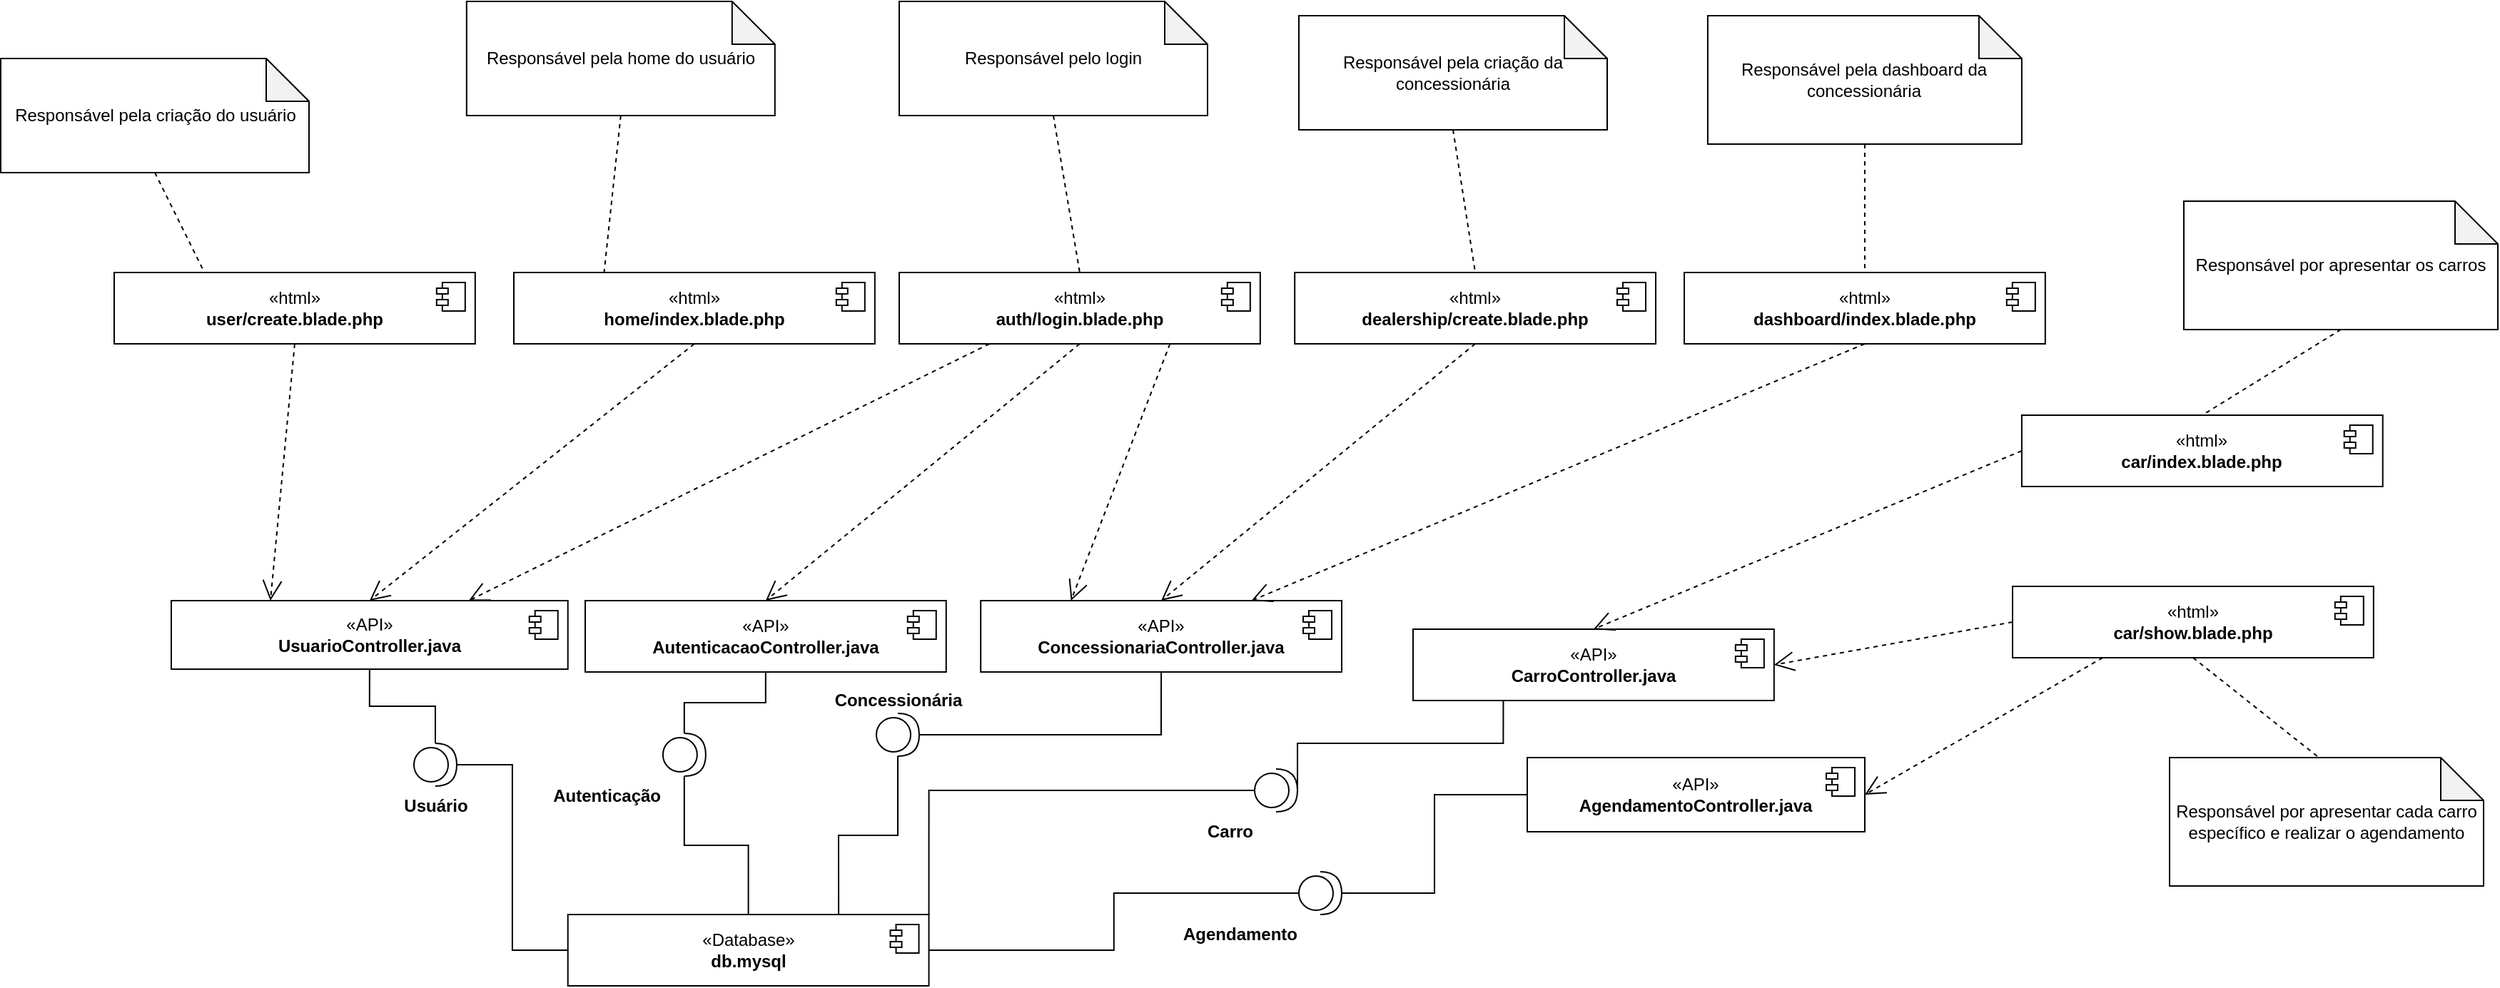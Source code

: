 <mxfile version="21.3.5" type="device">
  <diagram name="Page-1" id="929967ad-93f9-6ef4-fab6-5d389245f69c">
    <mxGraphModel dx="1134" dy="660" grid="1" gridSize="10" guides="1" tooltips="1" connect="1" arrows="1" fold="1" page="1" pageScale="1.5" pageWidth="1169" pageHeight="826" background="none" math="0" shadow="0">
      <root>
        <mxCell id="0" style=";html=1;" />
        <mxCell id="1" style=";html=1;" parent="0" />
        <mxCell id="rOyHgwU6yFgWu_78SLT1-4" value="«API»&lt;br&gt;&lt;b&gt;AgendamentoController.java&lt;/b&gt;" style="html=1;dropTarget=0;whiteSpace=wrap;" parent="1" vertex="1">
          <mxGeometry x="1070" y="540" width="236.49" height="51.98" as="geometry" />
        </mxCell>
        <mxCell id="rOyHgwU6yFgWu_78SLT1-5" value="" style="shape=module;jettyWidth=8;jettyHeight=4;" parent="rOyHgwU6yFgWu_78SLT1-4" vertex="1">
          <mxGeometry x="1" width="20" height="20" relative="1" as="geometry">
            <mxPoint x="-27" y="7" as="offset" />
          </mxGeometry>
        </mxCell>
        <mxCell id="rOyHgwU6yFgWu_78SLT1-8" value="«API»&lt;br&gt;&lt;b&gt;ConcessionariaController.java&lt;/b&gt;" style="html=1;dropTarget=0;whiteSpace=wrap;" parent="1" vertex="1">
          <mxGeometry x="687.09" y="430" width="252.91" height="50" as="geometry" />
        </mxCell>
        <mxCell id="rOyHgwU6yFgWu_78SLT1-9" value="" style="shape=module;jettyWidth=8;jettyHeight=4;" parent="rOyHgwU6yFgWu_78SLT1-8" vertex="1">
          <mxGeometry x="1" width="20" height="20" relative="1" as="geometry">
            <mxPoint x="-27" y="7" as="offset" />
          </mxGeometry>
        </mxCell>
        <mxCell id="rOyHgwU6yFgWu_78SLT1-14" value="«API»&lt;br&gt;&lt;b&gt;CarroController.java&lt;/b&gt;" style="html=1;dropTarget=0;whiteSpace=wrap;" parent="1" vertex="1">
          <mxGeometry x="990.0" y="450" width="252.91" height="50" as="geometry" />
        </mxCell>
        <mxCell id="rOyHgwU6yFgWu_78SLT1-15" value="" style="shape=module;jettyWidth=8;jettyHeight=4;" parent="rOyHgwU6yFgWu_78SLT1-14" vertex="1">
          <mxGeometry x="1" width="20" height="20" relative="1" as="geometry">
            <mxPoint x="-27" y="7" as="offset" />
          </mxGeometry>
        </mxCell>
        <mxCell id="rOyHgwU6yFgWu_78SLT1-16" value="«API»&lt;br&gt;&lt;b&gt;UsuarioController.java&lt;/b&gt;" style="html=1;dropTarget=0;whiteSpace=wrap;" parent="1" vertex="1">
          <mxGeometry x="120" y="430" width="277.86" height="48.02" as="geometry" />
        </mxCell>
        <mxCell id="rOyHgwU6yFgWu_78SLT1-17" value="" style="shape=module;jettyWidth=8;jettyHeight=4;" parent="rOyHgwU6yFgWu_78SLT1-16" vertex="1">
          <mxGeometry x="1" width="20" height="20" relative="1" as="geometry">
            <mxPoint x="-27" y="7" as="offset" />
          </mxGeometry>
        </mxCell>
        <mxCell id="rOyHgwU6yFgWu_78SLT1-18" value="«API»&lt;br&gt;&lt;b&gt;AutenticacaoController.java&lt;/b&gt;" style="html=1;dropTarget=0;whiteSpace=wrap;" parent="1" vertex="1">
          <mxGeometry x="410" y="430" width="252.88" height="50" as="geometry" />
        </mxCell>
        <mxCell id="rOyHgwU6yFgWu_78SLT1-19" value="" style="shape=module;jettyWidth=8;jettyHeight=4;" parent="rOyHgwU6yFgWu_78SLT1-18" vertex="1">
          <mxGeometry x="1" width="20" height="20" relative="1" as="geometry">
            <mxPoint x="-27" y="7" as="offset" />
          </mxGeometry>
        </mxCell>
        <mxCell id="rOyHgwU6yFgWu_78SLT1-20" value="«Database»&lt;br&gt;&lt;b&gt;db.mysql&lt;/b&gt;" style="html=1;dropTarget=0;whiteSpace=wrap;" parent="1" vertex="1">
          <mxGeometry x="397.86" y="650" width="252.91" height="50" as="geometry" />
        </mxCell>
        <mxCell id="rOyHgwU6yFgWu_78SLT1-21" value="" style="shape=module;jettyWidth=8;jettyHeight=4;" parent="rOyHgwU6yFgWu_78SLT1-20" vertex="1">
          <mxGeometry x="1" width="20" height="20" relative="1" as="geometry">
            <mxPoint x="-27" y="7" as="offset" />
          </mxGeometry>
        </mxCell>
        <mxCell id="rOyHgwU6yFgWu_78SLT1-22" value="«html»&lt;br&gt;&lt;b&gt;user/create.blade.php&lt;/b&gt;" style="html=1;dropTarget=0;whiteSpace=wrap;" parent="1" vertex="1">
          <mxGeometry x="80" y="200" width="252.91" height="50" as="geometry" />
        </mxCell>
        <mxCell id="rOyHgwU6yFgWu_78SLT1-23" value="" style="shape=module;jettyWidth=8;jettyHeight=4;" parent="rOyHgwU6yFgWu_78SLT1-22" vertex="1">
          <mxGeometry x="1" width="20" height="20" relative="1" as="geometry">
            <mxPoint x="-27" y="7" as="offset" />
          </mxGeometry>
        </mxCell>
        <mxCell id="rOyHgwU6yFgWu_78SLT1-24" value="«html»&lt;br&gt;&lt;b&gt;home/index.blade.php&lt;/b&gt;" style="html=1;dropTarget=0;whiteSpace=wrap;" parent="1" vertex="1">
          <mxGeometry x="360" y="200" width="252.91" height="50" as="geometry" />
        </mxCell>
        <mxCell id="rOyHgwU6yFgWu_78SLT1-25" value="" style="shape=module;jettyWidth=8;jettyHeight=4;" parent="rOyHgwU6yFgWu_78SLT1-24" vertex="1">
          <mxGeometry x="1" width="20" height="20" relative="1" as="geometry">
            <mxPoint x="-27" y="7" as="offset" />
          </mxGeometry>
        </mxCell>
        <mxCell id="rOyHgwU6yFgWu_78SLT1-26" value="«html»&lt;br&gt;&lt;b&gt;car/index.blade.php&lt;/b&gt;" style="html=1;dropTarget=0;whiteSpace=wrap;" parent="1" vertex="1">
          <mxGeometry x="1416.45" y="300" width="252.91" height="50" as="geometry" />
        </mxCell>
        <mxCell id="rOyHgwU6yFgWu_78SLT1-27" value="" style="shape=module;jettyWidth=8;jettyHeight=4;" parent="rOyHgwU6yFgWu_78SLT1-26" vertex="1">
          <mxGeometry x="1" width="20" height="20" relative="1" as="geometry">
            <mxPoint x="-27" y="7" as="offset" />
          </mxGeometry>
        </mxCell>
        <mxCell id="rOyHgwU6yFgWu_78SLT1-28" value="«html»&lt;br&gt;&lt;b&gt;dealership/create.blade.php&lt;/b&gt;" style="html=1;dropTarget=0;whiteSpace=wrap;" parent="1" vertex="1">
          <mxGeometry x="907.09" y="200" width="252.91" height="50" as="geometry" />
        </mxCell>
        <mxCell id="rOyHgwU6yFgWu_78SLT1-29" value="" style="shape=module;jettyWidth=8;jettyHeight=4;" parent="rOyHgwU6yFgWu_78SLT1-28" vertex="1">
          <mxGeometry x="1" width="20" height="20" relative="1" as="geometry">
            <mxPoint x="-27" y="7" as="offset" />
          </mxGeometry>
        </mxCell>
        <mxCell id="rOyHgwU6yFgWu_78SLT1-30" value="«html»&lt;br&gt;&lt;b&gt;auth/login.blade.php&lt;/b&gt;" style="html=1;dropTarget=0;whiteSpace=wrap;" parent="1" vertex="1">
          <mxGeometry x="630" y="200" width="252.91" height="50" as="geometry" />
        </mxCell>
        <mxCell id="rOyHgwU6yFgWu_78SLT1-31" value="" style="shape=module;jettyWidth=8;jettyHeight=4;" parent="rOyHgwU6yFgWu_78SLT1-30" vertex="1">
          <mxGeometry x="1" width="20" height="20" relative="1" as="geometry">
            <mxPoint x="-27" y="7" as="offset" />
          </mxGeometry>
        </mxCell>
        <mxCell id="rOyHgwU6yFgWu_78SLT1-32" value="«html»&lt;br&gt;&lt;b&gt;dashboard/index.blade.php&lt;/b&gt;" style="html=1;dropTarget=0;whiteSpace=wrap;" parent="1" vertex="1">
          <mxGeometry x="1180" y="200" width="252.91" height="50" as="geometry" />
        </mxCell>
        <mxCell id="rOyHgwU6yFgWu_78SLT1-33" value="" style="shape=module;jettyWidth=8;jettyHeight=4;" parent="rOyHgwU6yFgWu_78SLT1-32" vertex="1">
          <mxGeometry x="1" width="20" height="20" relative="1" as="geometry">
            <mxPoint x="-27" y="7" as="offset" />
          </mxGeometry>
        </mxCell>
        <mxCell id="rOyHgwU6yFgWu_78SLT1-34" value="«html»&lt;br&gt;&lt;b&gt;car/show.blade.php&lt;/b&gt;" style="html=1;dropTarget=0;whiteSpace=wrap;" parent="1" vertex="1">
          <mxGeometry x="1410" y="420" width="252.91" height="50" as="geometry" />
        </mxCell>
        <mxCell id="rOyHgwU6yFgWu_78SLT1-35" value="" style="shape=module;jettyWidth=8;jettyHeight=4;" parent="rOyHgwU6yFgWu_78SLT1-34" vertex="1">
          <mxGeometry x="1" width="20" height="20" relative="1" as="geometry">
            <mxPoint x="-27" y="7" as="offset" />
          </mxGeometry>
        </mxCell>
        <mxCell id="rOyHgwU6yFgWu_78SLT1-36" value="&lt;br&gt;" style="endArrow=none;endSize=12;dashed=1;rounded=0;exitX=0.5;exitY=1;exitDx=0;exitDy=0;exitPerimeter=0;entryX=0.25;entryY=0;entryDx=0;entryDy=0;endFill=0;html=1;labelPosition=right;verticalLabelPosition=bottom;align=left;verticalAlign=top;" parent="1" source="rOyHgwU6yFgWu_78SLT1-45" target="rOyHgwU6yFgWu_78SLT1-22" edge="1">
          <mxGeometry x="0.004" width="160" relative="1" as="geometry">
            <mxPoint x="450" y="588.02" as="sourcePoint" />
            <mxPoint x="610" y="588.02" as="targetPoint" />
            <mxPoint as="offset" />
          </mxGeometry>
        </mxCell>
        <mxCell id="rOyHgwU6yFgWu_78SLT1-38" value="&lt;br&gt;" style="endArrow=open;endSize=12;dashed=1;html=1;rounded=0;exitX=0.5;exitY=1;exitDx=0;exitDy=0;entryX=0.25;entryY=0;entryDx=0;entryDy=0;labelPosition=right;verticalLabelPosition=bottom;align=left;verticalAlign=top;" parent="1" source="rOyHgwU6yFgWu_78SLT1-22" target="rOyHgwU6yFgWu_78SLT1-16" edge="1">
          <mxGeometry width="160" relative="1" as="geometry">
            <mxPoint x="290.0" y="300" as="sourcePoint" />
            <mxPoint x="450.0" y="300" as="targetPoint" />
          </mxGeometry>
        </mxCell>
        <mxCell id="rOyHgwU6yFgWu_78SLT1-45" value="Responsável pela criação do usuário" style="shape=note;whiteSpace=wrap;html=1;backgroundOutline=1;darkOpacity=0.05;" parent="1" vertex="1">
          <mxGeometry x="0.5" y="50" width="216" height="80" as="geometry" />
        </mxCell>
        <mxCell id="rOyHgwU6yFgWu_78SLT1-46" value="Responsável pela home do usuário" style="shape=note;whiteSpace=wrap;html=1;backgroundOutline=1;darkOpacity=0.05;" parent="1" vertex="1">
          <mxGeometry x="326.91" y="10" width="216" height="80" as="geometry" />
        </mxCell>
        <mxCell id="rOyHgwU6yFgWu_78SLT1-47" value="Responsável pela criação da concessionária" style="shape=note;whiteSpace=wrap;html=1;backgroundOutline=1;darkOpacity=0.05;" parent="1" vertex="1">
          <mxGeometry x="910" y="20" width="216" height="80" as="geometry" />
        </mxCell>
        <mxCell id="rOyHgwU6yFgWu_78SLT1-48" value="Responsável pela dashboard da concessionária" style="shape=note;whiteSpace=wrap;html=1;backgroundOutline=1;darkOpacity=0.05;" parent="1" vertex="1">
          <mxGeometry x="1196.45" y="20" width="220" height="90" as="geometry" />
        </mxCell>
        <mxCell id="rOyHgwU6yFgWu_78SLT1-49" value="Responsável pelo login" style="shape=note;whiteSpace=wrap;html=1;backgroundOutline=1;darkOpacity=0.05;" parent="1" vertex="1">
          <mxGeometry x="630" y="10" width="216" height="80" as="geometry" />
        </mxCell>
        <mxCell id="rOyHgwU6yFgWu_78SLT1-50" value="Responsável por apresentar os carros" style="shape=note;whiteSpace=wrap;html=1;backgroundOutline=1;darkOpacity=0.05;" parent="1" vertex="1">
          <mxGeometry x="1530" y="150" width="220" height="90" as="geometry" />
        </mxCell>
        <mxCell id="rOyHgwU6yFgWu_78SLT1-51" value="Responsável por apresentar cada carro específico e realizar o agendamento" style="shape=note;whiteSpace=wrap;html=1;backgroundOutline=1;darkOpacity=0.05;" parent="1" vertex="1">
          <mxGeometry x="1520" y="540" width="220" height="90" as="geometry" />
        </mxCell>
        <mxCell id="rOyHgwU6yFgWu_78SLT1-53" value="&lt;br&gt;" style="endArrow=none;endSize=12;dashed=1;rounded=0;exitX=0.5;exitY=1;exitDx=0;exitDy=0;exitPerimeter=0;entryX=0.25;entryY=0;entryDx=0;entryDy=0;endFill=0;html=1;labelPosition=right;verticalLabelPosition=bottom;align=left;verticalAlign=top;" parent="1" source="rOyHgwU6yFgWu_78SLT1-46" target="rOyHgwU6yFgWu_78SLT1-24" edge="1">
          <mxGeometry x="0.004" width="160" relative="1" as="geometry">
            <mxPoint x="119" y="140" as="sourcePoint" />
            <mxPoint x="233" y="200" as="targetPoint" />
            <mxPoint as="offset" />
          </mxGeometry>
        </mxCell>
        <mxCell id="rOyHgwU6yFgWu_78SLT1-55" value="&lt;br&gt;" style="endArrow=open;endSize=12;dashed=1;html=1;rounded=0;exitX=0.5;exitY=1;exitDx=0;exitDy=0;labelPosition=right;verticalLabelPosition=bottom;align=left;verticalAlign=top;entryX=0.5;entryY=0;entryDx=0;entryDy=0;" parent="1" source="rOyHgwU6yFgWu_78SLT1-24" target="rOyHgwU6yFgWu_78SLT1-16" edge="1">
          <mxGeometry width="160" relative="1" as="geometry">
            <mxPoint x="233" y="305" as="sourcePoint" />
            <mxPoint x="310" y="335" as="targetPoint" />
          </mxGeometry>
        </mxCell>
        <mxCell id="rOyHgwU6yFgWu_78SLT1-56" value="&lt;br&gt;" style="endArrow=none;endSize=12;dashed=1;rounded=0;exitX=0.5;exitY=1;exitDx=0;exitDy=0;exitPerimeter=0;entryX=0.5;entryY=0;entryDx=0;entryDy=0;endFill=0;html=1;labelPosition=right;verticalLabelPosition=bottom;align=left;verticalAlign=top;" parent="1" source="rOyHgwU6yFgWu_78SLT1-49" target="rOyHgwU6yFgWu_78SLT1-30" edge="1">
          <mxGeometry x="0.004" width="160" relative="1" as="geometry">
            <mxPoint x="722" y="100" as="sourcePoint" />
            <mxPoint x="710" y="210" as="targetPoint" />
            <mxPoint as="offset" />
          </mxGeometry>
        </mxCell>
        <mxCell id="rOyHgwU6yFgWu_78SLT1-58" value="&lt;br&gt;" style="endArrow=open;endSize=12;dashed=1;html=1;rounded=0;exitX=0.25;exitY=1;exitDx=0;exitDy=0;labelPosition=right;verticalLabelPosition=bottom;align=left;verticalAlign=top;entryX=0.75;entryY=0;entryDx=0;entryDy=0;" parent="1" source="rOyHgwU6yFgWu_78SLT1-30" target="rOyHgwU6yFgWu_78SLT1-16" edge="1">
          <mxGeometry width="160" relative="1" as="geometry">
            <mxPoint x="496" y="260" as="sourcePoint" />
            <mxPoint x="269" y="440" as="targetPoint" />
          </mxGeometry>
        </mxCell>
        <mxCell id="rOyHgwU6yFgWu_78SLT1-59" value="&lt;br&gt;" style="endArrow=open;endSize=12;dashed=1;html=1;rounded=0;labelPosition=right;verticalLabelPosition=bottom;align=left;verticalAlign=top;entryX=0.25;entryY=0;entryDx=0;entryDy=0;exitX=0.75;exitY=1;exitDx=0;exitDy=0;" parent="1" source="rOyHgwU6yFgWu_78SLT1-30" target="rOyHgwU6yFgWu_78SLT1-8" edge="1">
          <mxGeometry width="160" relative="1" as="geometry">
            <mxPoint x="780" y="300" as="sourcePoint" />
            <mxPoint x="279" y="450" as="targetPoint" />
          </mxGeometry>
        </mxCell>
        <mxCell id="rOyHgwU6yFgWu_78SLT1-60" value="&lt;br&gt;" style="endArrow=open;endSize=12;dashed=1;html=1;rounded=0;labelPosition=right;verticalLabelPosition=bottom;align=left;verticalAlign=top;entryX=0.5;entryY=0;entryDx=0;entryDy=0;exitX=0.5;exitY=1;exitDx=0;exitDy=0;" parent="1" source="rOyHgwU6yFgWu_78SLT1-30" target="rOyHgwU6yFgWu_78SLT1-18" edge="1">
          <mxGeometry width="160" relative="1" as="geometry">
            <mxPoint x="820" y="250" as="sourcePoint" />
            <mxPoint x="289" y="460" as="targetPoint" />
          </mxGeometry>
        </mxCell>
        <mxCell id="rOyHgwU6yFgWu_78SLT1-61" value="&lt;br&gt;" style="endArrow=none;endSize=12;dashed=1;rounded=0;exitX=0.5;exitY=1;exitDx=0;exitDy=0;exitPerimeter=0;entryX=0.5;entryY=0;entryDx=0;entryDy=0;endFill=0;html=1;labelPosition=right;verticalLabelPosition=bottom;align=left;verticalAlign=top;" parent="1" source="rOyHgwU6yFgWu_78SLT1-47" target="rOyHgwU6yFgWu_78SLT1-28" edge="1">
          <mxGeometry x="0.004" width="160" relative="1" as="geometry">
            <mxPoint x="748" y="100" as="sourcePoint" />
            <mxPoint x="766" y="210" as="targetPoint" />
            <mxPoint as="offset" />
          </mxGeometry>
        </mxCell>
        <mxCell id="rOyHgwU6yFgWu_78SLT1-62" value="&lt;br&gt;" style="endArrow=open;endSize=12;dashed=1;html=1;rounded=0;labelPosition=right;verticalLabelPosition=bottom;align=left;verticalAlign=top;entryX=0.5;entryY=0;entryDx=0;entryDy=0;exitX=0.5;exitY=1;exitDx=0;exitDy=0;" parent="1" source="rOyHgwU6yFgWu_78SLT1-28" target="rOyHgwU6yFgWu_78SLT1-8" edge="1">
          <mxGeometry width="160" relative="1" as="geometry">
            <mxPoint x="830" y="260" as="sourcePoint" />
            <mxPoint x="760" y="440" as="targetPoint" />
          </mxGeometry>
        </mxCell>
        <mxCell id="rOyHgwU6yFgWu_78SLT1-63" value="&lt;br&gt;" style="endArrow=none;endSize=12;dashed=1;rounded=0;exitX=0.5;exitY=1;exitDx=0;exitDy=0;exitPerimeter=0;entryX=0.5;entryY=0;entryDx=0;entryDy=0;endFill=0;html=1;labelPosition=right;verticalLabelPosition=bottom;align=left;verticalAlign=top;" parent="1" source="rOyHgwU6yFgWu_78SLT1-48" target="rOyHgwU6yFgWu_78SLT1-32" edge="1">
          <mxGeometry x="0.004" width="160" relative="1" as="geometry">
            <mxPoint x="1028" y="110" as="sourcePoint" />
            <mxPoint x="1044" y="210" as="targetPoint" />
            <mxPoint as="offset" />
          </mxGeometry>
        </mxCell>
        <mxCell id="rOyHgwU6yFgWu_78SLT1-64" value="&lt;br&gt;" style="endArrow=open;endSize=12;dashed=1;html=1;rounded=0;labelPosition=right;verticalLabelPosition=bottom;align=left;verticalAlign=top;entryX=0.75;entryY=0;entryDx=0;entryDy=0;exitX=0.5;exitY=1;exitDx=0;exitDy=0;" parent="1" source="rOyHgwU6yFgWu_78SLT1-32" target="rOyHgwU6yFgWu_78SLT1-8" edge="1">
          <mxGeometry width="160" relative="1" as="geometry">
            <mxPoint x="1044" y="260" as="sourcePoint" />
            <mxPoint x="824" y="440" as="targetPoint" />
          </mxGeometry>
        </mxCell>
        <mxCell id="rOyHgwU6yFgWu_78SLT1-65" value="&lt;br&gt;" style="endArrow=none;endSize=12;dashed=1;rounded=0;exitX=0.5;exitY=1;exitDx=0;exitDy=0;exitPerimeter=0;entryX=0.5;entryY=0;entryDx=0;entryDy=0;endFill=0;html=1;labelPosition=right;verticalLabelPosition=bottom;align=left;verticalAlign=top;" parent="1" source="rOyHgwU6yFgWu_78SLT1-50" target="rOyHgwU6yFgWu_78SLT1-26" edge="1">
          <mxGeometry x="0.004" width="160" relative="1" as="geometry">
            <mxPoint x="1316" y="120" as="sourcePoint" />
            <mxPoint x="1316" y="210" as="targetPoint" />
            <mxPoint as="offset" />
          </mxGeometry>
        </mxCell>
        <mxCell id="rOyHgwU6yFgWu_78SLT1-66" value="&lt;br&gt;" style="endArrow=none;endSize=12;dashed=1;rounded=0;exitX=0.47;exitY=-0.011;exitDx=0;exitDy=0;exitPerimeter=0;entryX=0.5;entryY=1;entryDx=0;entryDy=0;endFill=0;html=1;labelPosition=right;verticalLabelPosition=bottom;align=left;verticalAlign=top;" parent="1" source="rOyHgwU6yFgWu_78SLT1-51" target="rOyHgwU6yFgWu_78SLT1-34" edge="1">
          <mxGeometry x="0.004" width="160" relative="1" as="geometry">
            <mxPoint x="1326" y="130" as="sourcePoint" />
            <mxPoint x="1326" y="220" as="targetPoint" />
            <mxPoint as="offset" />
          </mxGeometry>
        </mxCell>
        <mxCell id="rOyHgwU6yFgWu_78SLT1-67" value="&lt;br&gt;" style="endArrow=open;endSize=12;dashed=1;html=1;rounded=0;labelPosition=right;verticalLabelPosition=bottom;align=left;verticalAlign=top;entryX=0.5;entryY=0;entryDx=0;entryDy=0;exitX=0;exitY=0.5;exitDx=0;exitDy=0;" parent="1" source="rOyHgwU6yFgWu_78SLT1-26" target="rOyHgwU6yFgWu_78SLT1-14" edge="1">
          <mxGeometry width="160" relative="1" as="geometry">
            <mxPoint x="1316" y="260" as="sourcePoint" />
            <mxPoint x="887" y="440" as="targetPoint" />
          </mxGeometry>
        </mxCell>
        <mxCell id="rOyHgwU6yFgWu_78SLT1-68" value="&lt;br&gt;" style="endArrow=open;endSize=12;dashed=1;html=1;rounded=0;labelPosition=right;verticalLabelPosition=bottom;align=left;verticalAlign=top;entryX=1;entryY=0.5;entryDx=0;entryDy=0;exitX=0;exitY=0.5;exitDx=0;exitDy=0;" parent="1" source="rOyHgwU6yFgWu_78SLT1-34" target="rOyHgwU6yFgWu_78SLT1-14" edge="1">
          <mxGeometry width="160" relative="1" as="geometry">
            <mxPoint x="1326" y="270" as="sourcePoint" />
            <mxPoint x="897" y="450" as="targetPoint" />
          </mxGeometry>
        </mxCell>
        <mxCell id="rOyHgwU6yFgWu_78SLT1-69" value="&lt;br&gt;" style="endArrow=open;endSize=12;dashed=1;html=1;rounded=0;labelPosition=right;verticalLabelPosition=bottom;align=left;verticalAlign=top;entryX=1;entryY=0.5;entryDx=0;entryDy=0;exitX=0.25;exitY=1;exitDx=0;exitDy=0;" parent="1" source="rOyHgwU6yFgWu_78SLT1-34" target="rOyHgwU6yFgWu_78SLT1-4" edge="1">
          <mxGeometry width="160" relative="1" as="geometry">
            <mxPoint x="1420" y="455" as="sourcePoint" />
            <mxPoint x="1253" y="485" as="targetPoint" />
          </mxGeometry>
        </mxCell>
        <mxCell id="rOyHgwU6yFgWu_78SLT1-72" style="edgeStyle=orthogonalEdgeStyle;rounded=0;orthogonalLoop=1;jettySize=auto;html=1;entryX=0.5;entryY=1;entryDx=0;entryDy=0;endArrow=none;endFill=0;" parent="1" source="rOyHgwU6yFgWu_78SLT1-71" target="rOyHgwU6yFgWu_78SLT1-18" edge="1">
          <mxGeometry relative="1" as="geometry" />
        </mxCell>
        <mxCell id="rOyHgwU6yFgWu_78SLT1-74" style="edgeStyle=orthogonalEdgeStyle;rounded=0;orthogonalLoop=1;jettySize=auto;html=1;entryX=0.5;entryY=0;entryDx=0;entryDy=0;endArrow=none;endFill=0;" parent="1" source="rOyHgwU6yFgWu_78SLT1-71" target="rOyHgwU6yFgWu_78SLT1-20" edge="1">
          <mxGeometry relative="1" as="geometry" />
        </mxCell>
        <mxCell id="rOyHgwU6yFgWu_78SLT1-71" value="&lt;b&gt;Autenticação&lt;/b&gt;" style="shape=providedRequiredInterface;verticalLabelPosition=bottom;sketch=0;labelPosition=left;align=right;verticalAlign=top;html=1;" parent="1" vertex="1">
          <mxGeometry x="464.44" y="523" width="30" height="30" as="geometry" />
        </mxCell>
        <mxCell id="rOyHgwU6yFgWu_78SLT1-87" style="edgeStyle=orthogonalEdgeStyle;rounded=0;orthogonalLoop=1;jettySize=auto;html=1;entryX=0.25;entryY=1;entryDx=0;entryDy=0;exitX=1;exitY=0.5;exitDx=0;exitDy=0;exitPerimeter=0;endArrow=none;endFill=0;" parent="1" source="rOyHgwU6yFgWu_78SLT1-77" target="rOyHgwU6yFgWu_78SLT1-14" edge="1">
          <mxGeometry relative="1" as="geometry">
            <Array as="points">
              <mxPoint x="909" y="530" />
              <mxPoint x="1053" y="530" />
            </Array>
          </mxGeometry>
        </mxCell>
        <mxCell id="rOyHgwU6yFgWu_78SLT1-89" style="edgeStyle=orthogonalEdgeStyle;rounded=0;orthogonalLoop=1;jettySize=auto;html=1;entryX=1;entryY=0;entryDx=0;entryDy=0;endArrow=none;endFill=0;" parent="1" source="rOyHgwU6yFgWu_78SLT1-77" target="rOyHgwU6yFgWu_78SLT1-20" edge="1">
          <mxGeometry relative="1" as="geometry" />
        </mxCell>
        <mxCell id="rOyHgwU6yFgWu_78SLT1-77" value="&lt;b&gt;Carro&lt;/b&gt;" style="shape=providedRequiredInterface;verticalLabelPosition=bottom;sketch=0;labelPosition=left;align=right;verticalAlign=top;html=1;" parent="1" vertex="1">
          <mxGeometry x="879.0" y="548" width="30" height="30" as="geometry" />
        </mxCell>
        <mxCell id="rOyHgwU6yFgWu_78SLT1-79" style="edgeStyle=orthogonalEdgeStyle;rounded=0;orthogonalLoop=1;jettySize=auto;html=1;entryX=0;entryY=0.5;entryDx=0;entryDy=0;endArrow=none;endFill=0;" parent="1" source="rOyHgwU6yFgWu_78SLT1-78" target="rOyHgwU6yFgWu_78SLT1-4" edge="1">
          <mxGeometry relative="1" as="geometry" />
        </mxCell>
        <mxCell id="rOyHgwU6yFgWu_78SLT1-80" style="edgeStyle=orthogonalEdgeStyle;rounded=0;orthogonalLoop=1;jettySize=auto;html=1;entryX=1;entryY=0.5;entryDx=0;entryDy=0;endArrow=none;endFill=0;" parent="1" source="rOyHgwU6yFgWu_78SLT1-78" target="rOyHgwU6yFgWu_78SLT1-20" edge="1">
          <mxGeometry relative="1" as="geometry" />
        </mxCell>
        <mxCell id="rOyHgwU6yFgWu_78SLT1-78" value="&lt;b&gt;Agendamento&lt;/b&gt;" style="shape=providedRequiredInterface;verticalLabelPosition=bottom;sketch=0;labelPosition=left;align=right;verticalAlign=top;html=1;" parent="1" vertex="1">
          <mxGeometry x="910" y="620" width="30" height="30" as="geometry" />
        </mxCell>
        <mxCell id="rOyHgwU6yFgWu_78SLT1-83" style="edgeStyle=orthogonalEdgeStyle;rounded=0;orthogonalLoop=1;jettySize=auto;html=1;entryX=0.5;entryY=1;entryDx=0;entryDy=0;endArrow=none;endFill=0;" parent="1" source="rOyHgwU6yFgWu_78SLT1-81" target="rOyHgwU6yFgWu_78SLT1-8" edge="1">
          <mxGeometry relative="1" as="geometry" />
        </mxCell>
        <mxCell id="rOyHgwU6yFgWu_78SLT1-90" style="edgeStyle=orthogonalEdgeStyle;rounded=0;orthogonalLoop=1;jettySize=auto;html=1;entryX=0.75;entryY=0;entryDx=0;entryDy=0;endArrow=none;endFill=0;" parent="1" source="rOyHgwU6yFgWu_78SLT1-81" target="rOyHgwU6yFgWu_78SLT1-20" edge="1">
          <mxGeometry relative="1" as="geometry" />
        </mxCell>
        <mxCell id="rOyHgwU6yFgWu_78SLT1-81" value="&lt;b&gt;Concessionária&lt;/b&gt;" style="shape=providedRequiredInterface;verticalLabelPosition=top;sketch=0;labelPosition=center;align=center;verticalAlign=bottom;html=1;" parent="1" vertex="1">
          <mxGeometry x="614" y="509" width="30" height="30" as="geometry" />
        </mxCell>
        <mxCell id="rOyHgwU6yFgWu_78SLT1-85" style="edgeStyle=orthogonalEdgeStyle;rounded=0;orthogonalLoop=1;jettySize=auto;html=1;entryX=0.5;entryY=1;entryDx=0;entryDy=0;endArrow=none;endFill=0;" parent="1" source="rOyHgwU6yFgWu_78SLT1-82" target="rOyHgwU6yFgWu_78SLT1-16" edge="1">
          <mxGeometry relative="1" as="geometry" />
        </mxCell>
        <mxCell id="rOyHgwU6yFgWu_78SLT1-86" style="edgeStyle=orthogonalEdgeStyle;rounded=0;orthogonalLoop=1;jettySize=auto;html=1;entryX=0;entryY=0.5;entryDx=0;entryDy=0;endArrow=none;endFill=0;" parent="1" source="rOyHgwU6yFgWu_78SLT1-82" target="rOyHgwU6yFgWu_78SLT1-20" edge="1">
          <mxGeometry relative="1" as="geometry" />
        </mxCell>
        <mxCell id="rOyHgwU6yFgWu_78SLT1-82" value="&lt;b&gt;Usuário&lt;/b&gt;" style="shape=providedRequiredInterface;verticalLabelPosition=bottom;sketch=0;labelPosition=center;align=center;verticalAlign=top;html=1;" parent="1" vertex="1">
          <mxGeometry x="290.0" y="530" width="30" height="30" as="geometry" />
        </mxCell>
      </root>
    </mxGraphModel>
  </diagram>
</mxfile>

